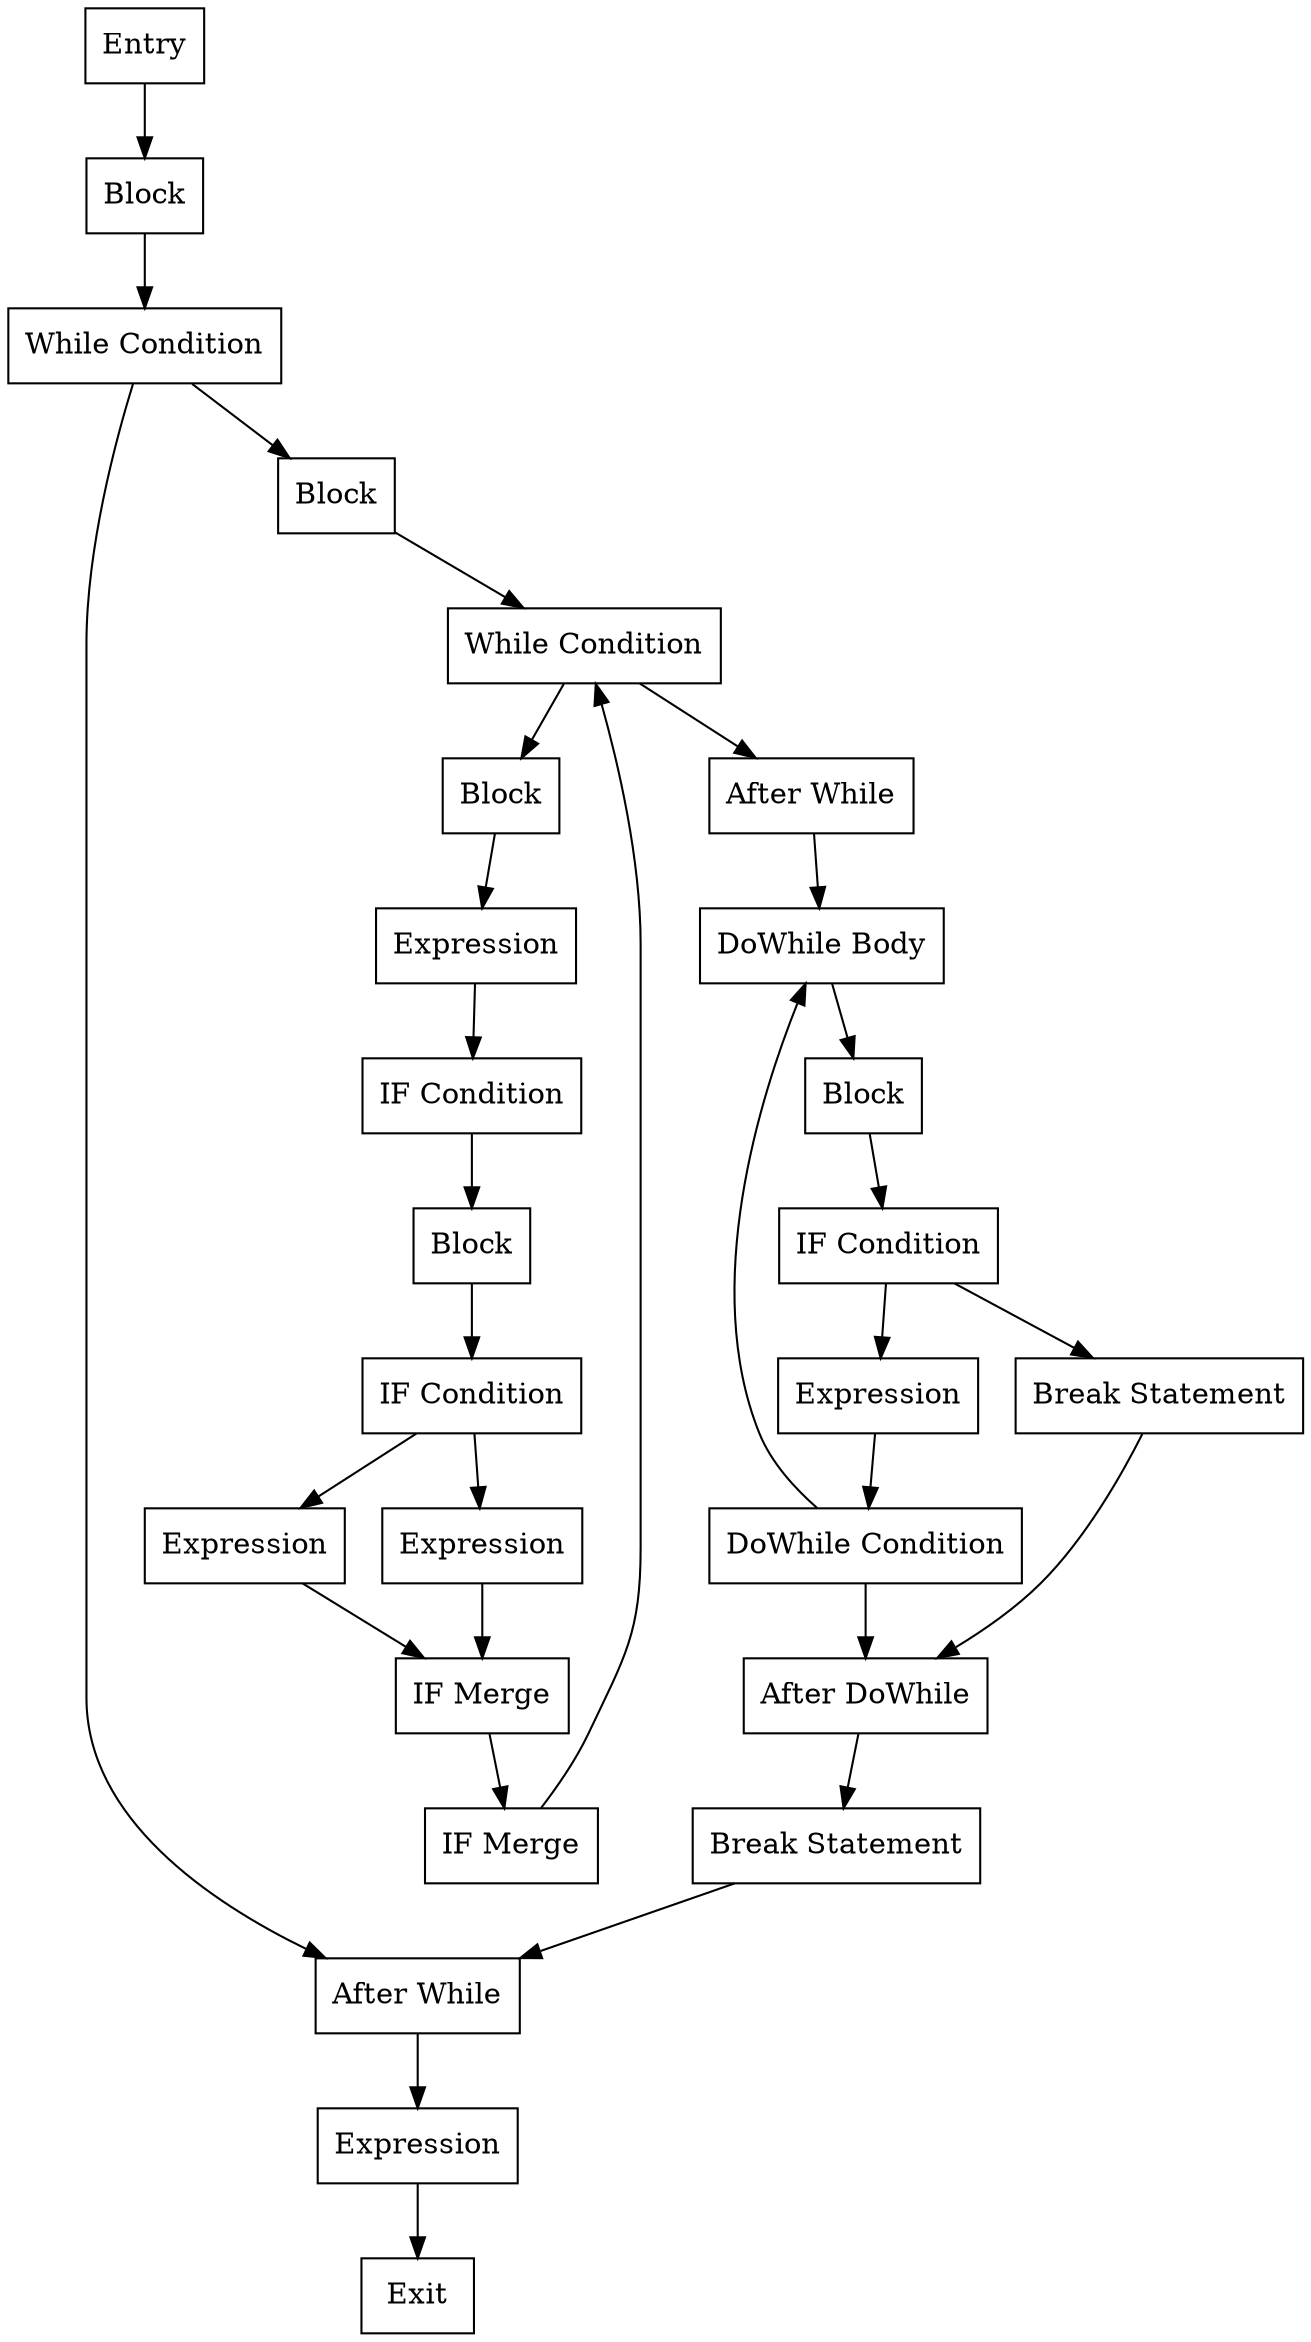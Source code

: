 digraph ControlFlowGraph {
  node [shape=box];
  node0 [label="Entry"];
  node1 [label="Exit"];
  node2 [label="Block"];
  node3 [label="While Condition"];
  node4 [label="After While"];
  node5 [label="Block"];
  node6 [label="While Condition"];
  node7 [label="After While"];
  node8 [label="Block"];
  node9 [label="Expression"];
  node10 [label="IF Condition"];
  node11 [label="Block"];
  node12 [label="IF Condition"];
  node13 [label="Expression"];
  node14 [label="Expression"];
  node15 [label="IF Merge"];
  node16 [label="IF Merge"];
  node17 [label="DoWhile Body"];
  node18 [label="After DoWhile"];
  node19 [label="Block"];
  node20 [label="IF Condition"];
  node21 [label="Expression"];
  node22 [label="Break Statement"];
  node23 [label="DoWhile Condition"];
  node24 [label="Break Statement"];
  node25 [label="Expression"];
  node0 -> node2;
  node2 -> node3;
  node3 -> node5;
  node3 -> node4;
  node4 -> node25;
  node5 -> node6;
  node6 -> node8;
  node6 -> node7;
  node7 -> node17;
  node8 -> node9;
  node9 -> node10;
  node10 -> node11;
  node11 -> node12;
  node12 -> node13;
  node12 -> node14;
  node13 -> node15;
  node14 -> node15;
  node15 -> node16;
  node16 -> node6;
  node17 -> node19;
  node18 -> node24;
  node19 -> node20;
  node20 -> node21;
  node20 -> node22;
  node21 -> node23;
  node22 -> node18;
  node23 -> node17;
  node23 -> node18;
  node24 -> node4;
  node25 -> node1;
}
